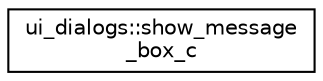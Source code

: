 digraph "Graphical Class Hierarchy"
{
 // LATEX_PDF_SIZE
  edge [fontname="Helvetica",fontsize="10",labelfontname="Helvetica",labelfontsize="10"];
  node [fontname="Helvetica",fontsize="10",shape=record];
  rankdir="LR";
  Node0 [label="ui_dialogs::show_message\l_box_c",height=0.2,width=0.4,color="black", fillcolor="white", style="filled",URL="$interfaceui__dialogs_1_1show__message__box__c.html",tooltip="Shows the user a message box."];
}
